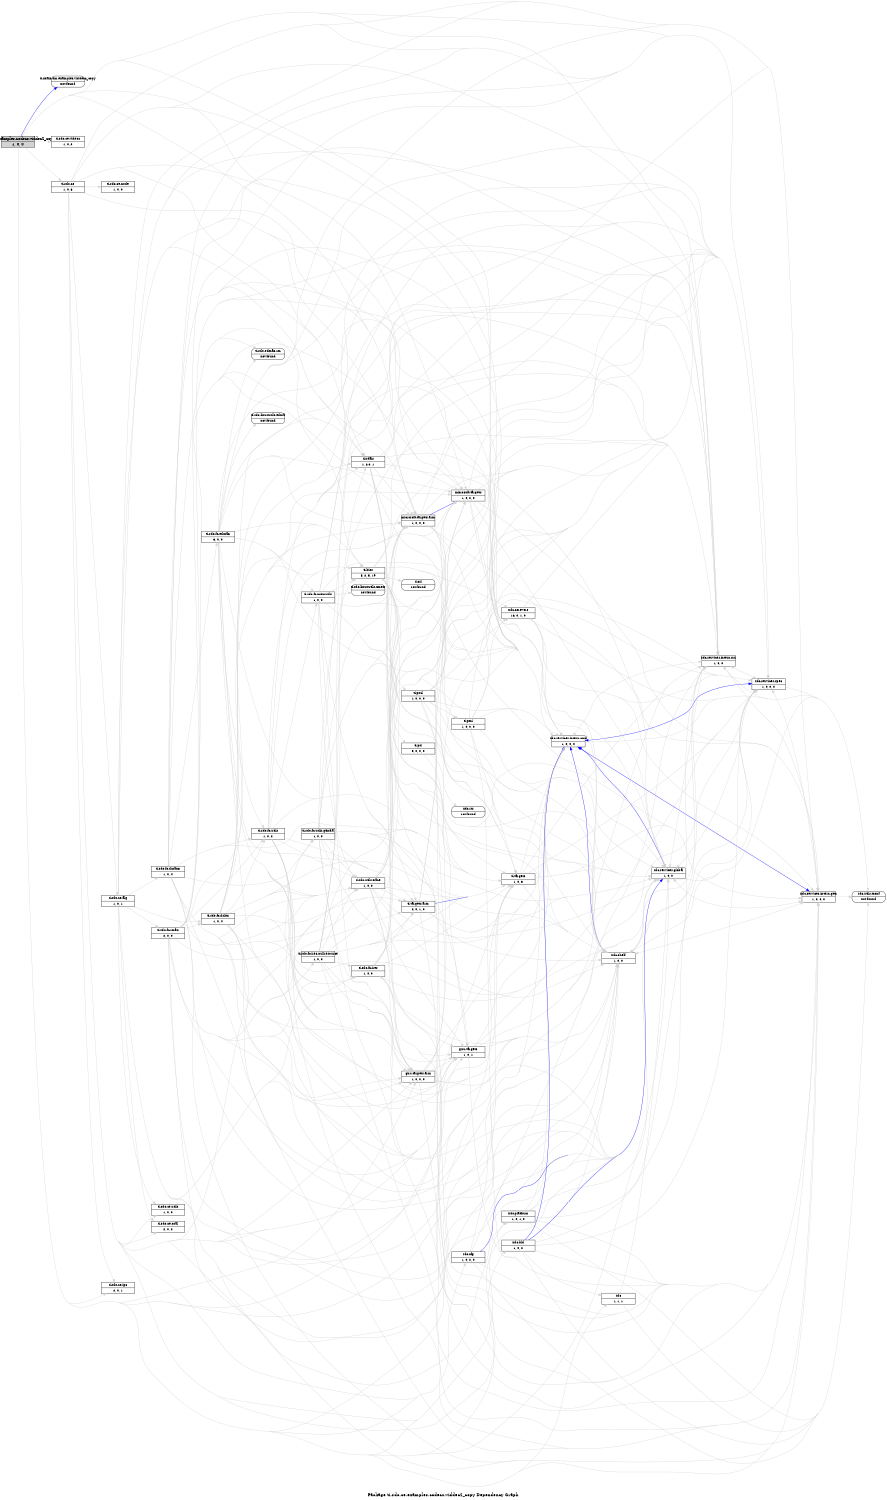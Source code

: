 digraph dependencies {
    label="\nPackage ti.sdo.ce.examples.codecs.viddec2_copy Dependency Graph";
    size="7.5,10";
    rankdir=LR;
    ranksep=".75";
    concentrate="true";
    node [fixedsize=true, width=1.5, style=filled, color=black];
    node [font=Helvetica, fontsize=12, fillcolor=lightgrey];
    ti_sdo_ce_examples_codecs_viddec2_copy [shape=record,label="ti.sdo.ce.examples.codecs.viddec2_copy|1, 0, 0", URL="package.rel.xml"];
    node [fontsize=10, fillcolor=white];

    edge [style=solid, color=blue]
    ti_xdais_dm_examples_viddec2_copy [shape=record,label="ti.xdais.dm.examples.viddec2_copy|not found"style=rounded, ];
    ti_sdo_ce_examples_codecs_viddec2_copy -> ti_xdais_dm_examples_viddec2_copy;

    edge [style=solid, color=lightgrey]
    gnu_targets [shape=record,label="gnu.targets|1, 0, 1", URL="../../../../../../../../../../../../../rtree/install/trees/products/xdcprod/xdcprod-l18/product/Linux/xdctools_3_16_00_18/packages/gnu/targets/package/package.rel.svg"];
    ti_sdo_ce_examples_codecs_viddec2_copy -> gnu_targets;
    xdc_cfg [shape=record,label="xdc.cfg|1, 0, 2, 0", URL="../../../../../../../../../../../../../rtree/install/trees/products/xdcprod/xdcprod-l18/product/Linux/xdctools_3_16_00_18/packages/xdc/cfg/package/package.rel.svg"];
    ti_sdo_ce_examples_codecs_viddec2_copy -> xdc_cfg;
    xdc_services_intern_cmd [shape=record,label="xdc.services.intern.cmd|1, 0, 0, 0", URL="../../../../../../../../../../../../../rtree/install/trees/products/xdcprod/xdcprod-l18/product/Linux/xdctools_3_16_00_18/packages/xdc/services/intern/cmd/package/package.rel.svg"];
    ti_sdo_ce_examples_codecs_viddec2_copy -> xdc_services_intern_cmd;
    ti_sdo_ce [shape=record,label="ti.sdo.ce|1, 0, 6", URL="../../../../package/package.rel.svg"];
    ti_sdo_ce_examples_codecs_viddec2_copy -> ti_sdo_ce;
    ti_targets [shape=record,label="ti.targets|1, 0, 3", URL="../../../../../../../../../../../../../rtree/install/trees/products/xdcprod/xdcprod-l18/product/Linux/xdctools_3_16_00_18/packages/ti/targets/package/package.rel.svg"];
    ti_sdo_ce_examples_codecs_viddec2_copy -> ti_targets;
    ti_sdo_ce_video2 [shape=record,label="ti.sdo.ce.video2|1, 0, 2", URL="../../../../video2/package/package.rel.svg"];
    ti_sdo_ce_examples_codecs_viddec2_copy -> ti_sdo_ce_video2;
    xdc_shelf [shape=record,label="xdc.shelf|1, 0, 0", URL="../../../../../../../../../../../../../rtree/install/trees/products/xdcprod/xdcprod-l18/product/Linux/xdctools_3_16_00_18/packages/xdc/shelf/package/package.rel.svg"];
    ti_sdo_ce_examples_codecs_viddec2_copy -> xdc_shelf;
    xdc_services_global [shape=record,label="xdc.services.global|1, 0, 0", URL="../../../../../../../../../../../../../rtree/install/trees/products/xdcprod/xdcprod-l18/product/Linux/xdctools_3_16_00_18/packages/xdc/services/global/package/package.rel.svg"];
    ti_sdo_ce_examples_codecs_viddec2_copy -> xdc_services_global;
    gnu_targets_arm [shape=record,label="gnu.targets.arm|1, 0, 0, 0", URL="../../../../../../../../../../../../../rtree/install/trees/products/xdcprod/xdcprod-l18/product/Linux/xdctools_3_16_00_18/packages/gnu/targets/arm/package/package.rel.svg"];
    ti_sdo_ce_examples_codecs_viddec2_copy -> gnu_targets_arm;
    xdc_services_intern_gen [shape=record,label="xdc.services.intern.gen|1, 0, 0, 0", URL="../../../../../../../../../../../../../rtree/install/trees/products/xdcprod/xdcprod-l18/product/Linux/xdctools_3_16_00_18/packages/xdc/services/intern/gen/package/package.rel.svg"];
    ti_sdo_ce_examples_codecs_viddec2_copy -> xdc_services_intern_gen;
    xdc_platform [shape=record,label="xdc.platform|1, 0, 1, 0", URL="../../../../../../../../../../../../../rtree/install/trees/products/xdcprod/xdcprod-l18/product/Linux/xdctools_3_16_00_18/packages/xdc/platform/package/package.rel.svg"];
    ti_sdo_ce_examples_codecs_viddec2_copy -> xdc_platform;
    xdc_services_spec [shape=record,label="xdc.services.spec|1, 0, 0, 0", URL="../../../../../../../../../../../../../rtree/install/trees/products/xdcprod/xdcprod-l18/product/Linux/xdctools_3_16_00_18/packages/xdc/services/spec/package/package.rel.svg"];
    ti_sdo_ce_examples_codecs_viddec2_copy -> xdc_services_spec;
    microsoft_targets [shape=record,label="microsoft.targets|1, 0, 2, 0", URL="../../../../../../../../../../../../../rtree/install/trees/products/xdcprod/xdcprod-l18/product/Linux/xdctools_3_16_00_18/packages/microsoft/targets/package/package.rel.svg"];
    ti_sdo_ce_examples_codecs_viddec2_copy -> microsoft_targets;
    ti_sdo_ce_examples_codecs_viddec2_copy -> ti_xdais_dm_examples_viddec2_copy;
    xdc_bld [shape=record,label="xdc.bld|1, 0, 2", URL="../../../../../../../../../../../../../rtree/install/trees/products/xdcprod/xdcprod-l18/product/Linux/xdctools_3_16_00_18/packages/xdc/bld/package/package.rel.svg"];
    ti_sdo_ce_examples_codecs_viddec2_copy -> xdc_bld;
    xdc_services_intern_xsr [shape=record,label="xdc.services.intern.xsr|1, 0, 0", URL="../../../../../../../../../../../../../rtree/install/trees/products/xdcprod/xdcprod-l18/product/Linux/xdctools_3_16_00_18/packages/xdc/services/intern/xsr/package/package.rel.svg"];
    ti_sdo_ce_examples_codecs_viddec2_copy -> xdc_services_intern_xsr;
    ti_sdo_ce_ipc [shape=record,label="ti.sdo.ce.ipc|2, 0, 1", URL="../../../../ipc/package/package.rel.svg"];
    ti_sdo_ce_examples_codecs_viddec2_copy -> ti_sdo_ce_ipc;
    xdc [shape=record,label="xdc|1, 1, 1", URL="../../../../../../../../../../../../../rtree/install/trees/products/xdcprod/xdcprod-l18/product/Linux/xdctools_3_16_00_18/packages/xdc/package/package.rel.svg"];
    ti_sdo_ce_examples_codecs_viddec2_copy -> xdc;
    microsoft_targets_arm [shape=record,label="microsoft.targets.arm|1, 0, 0, 0", URL="../../../../../../../../../../../../../rtree/install/trees/products/xdcprod/xdcprod-l18/product/Linux/xdctools_3_16_00_18/packages/microsoft/targets/arm/package/package.rel.svg"];
    ti_sdo_ce_examples_codecs_viddec2_copy -> microsoft_targets_arm;

    edge [style=solid, color=blue]
    microsoft_targets_arm -> microsoft_targets;

    edge [style=solid, color=lightgrey]
    microsoft_targets_arm -> xdc_services_spec;
    microsoft_targets_arm -> xdc_services_global;
    microsoft_targets_arm -> microsoft_targets;
    microsoft_targets_arm -> xdc_services_intern_cmd;
    microsoft_targets_arm -> xdc_services_intern_xsr;
    microsoft_targets_arm -> xdc_shelf;
    microsoft_targets_arm -> xdc_services_intern_gen;

    edge [style=solid, color=blue]

    edge [style=solid, color=lightgrey]
    xdc_utils_tconf [shape=record,label="xdc.utils.tconf|not found"style=rounded, ];
    xdc -> xdc_utils_tconf;
    xdc -> xdc_services_global;

    edge [style=solid, color=blue]

    edge [style=solid, color=lightgrey]

    edge [style=solid, color=blue]

    edge [style=solid, color=lightgrey]

    edge [style=solid, color=blue]
    xdc_services_intern_xsr -> xdc_services_global;

    edge [style=solid, color=lightgrey]
    xdc_services_intern_xsr -> xdc_utils_tconf;
    xdc_services_intern_xsr -> xdc_services_intern_cmd;
    xdc_services_intern_xsr -> xdc_services_spec;
    xdc_services_intern_xsr -> xdc_services_global;
    xdc_services_intern_xsr -> xdc_services_intern_gen;
    xdc_services_intern_xsr -> xdc_shelf;

    edge [style=solid, color=blue]
    xdc_bld -> xdc_services_global;
    xdc_bld -> xdc_services_intern_cmd;

    edge [style=solid, color=lightgrey]
    xdc_bld -> xdc_utils_tconf;
    xdc_bld -> xdc_services_intern_cmd;
    xdc_bld -> xdc_services_intern_xsr;
    xdc_bld -> xdc_services_spec;
    xdc_bld -> xdc_services_global;
    xdc_bld -> xdc_services_intern_gen;
    xdc_bld -> xdc;
    xdc_bld -> xdc_shelf;

    edge [style=solid, color=blue]

    edge [style=solid, color=lightgrey]
    microsoft_targets -> xdc_services_spec;
    microsoft_targets -> xdc_services_global;
    microsoft_targets -> xdc_services_intern_cmd;
    microsoft_targets -> xdc_services_intern_xsr;
    microsoft_targets -> xdc_shelf;
    microsoft_targets -> xdc_services_intern_gen;

    edge [style=solid, color=blue]
    xdc_services_spec -> xdc_shelf;

    edge [style=solid, color=lightgrey]
    xdc_services_spec -> xdc_utils_tconf;
    xdc_services_spec -> xdc_services_intern_cmd;
    xdc_services_spec -> xdc_services_intern_xsr;
    xdc_services_spec -> xdc_services_global;
    xdc_services_spec -> xdc_services_intern_gen;
    xdc_services_spec -> xdc_shelf;

    edge [style=solid, color=blue]

    edge [style=solid, color=lightgrey]
    xdc_platform -> xdc_utils_tconf;
    xdc_platform -> xdc_services_intern_cmd;
    xdc_platform -> xdc_services_intern_xsr;
    xdc_platform -> xdc_services_spec;
    xdc_platform -> xdc_services_global;
    xdc_platform -> xdc_services_intern_gen;
    xdc_platform -> xdc_shelf;

    edge [style=solid, color=blue]
    xdc_services_intern_gen -> xdc_shelf;
    xdc_services_intern_gen -> xdc_services_spec;
    xdc_services_intern_gen -> xdc_services_global;
    xdc_services_intern_gen -> xdc_services_intern_xsr;

    edge [style=solid, color=lightgrey]
    xdc_services_intern_gen -> xdc_utils_tconf;
    xdc_services_intern_gen -> xdc_services_intern_cmd;
    xdc_services_intern_gen -> xdc_services_intern_xsr;
    xdc_services_intern_gen -> xdc_services_spec;
    xdc_services_intern_gen -> xdc_services_global;
    xdc_services_intern_gen -> xdc_shelf;

    edge [style=solid, color=blue]

    edge [style=solid, color=lightgrey]
    gnu_targets_arm -> xdc_services_spec;
    gnu_targets_arm -> xdc_services_global;
    gnu_targets_arm -> xdc_services_intern_cmd;
    gnu_targets_arm -> xdc_services_intern_xsr;
    gnu_targets_arm -> xdc_shelf;
    gnu_targets_arm -> xdc_services_intern_gen;
    gnu_targets_arm -> gnu_targets;

    edge [style=solid, color=blue]

    edge [style=solid, color=lightgrey]
    xdc_services_global -> xdc_utils_tconf;
    xdc_services_global -> xdc_services_intern_cmd;
    xdc_services_global -> xdc_services_intern_xsr;
    xdc_services_global -> xdc_services_spec;
    xdc_services_global -> xdc_services_intern_gen;
    xdc_services_global -> xdc_shelf;

    edge [style=solid, color=blue]

    edge [style=solid, color=lightgrey]
    xdc_shelf -> xdc_utils_tconf;
    xdc_shelf -> xdc_services_intern_cmd;
    xdc_shelf -> xdc_services_intern_xsr;
    xdc_shelf -> xdc_services_spec;
    xdc_shelf -> xdc_services_global;
    xdc_shelf -> xdc_services_intern_gen;

    edge [style=solid, color=blue]

    edge [style=solid, color=lightgrey]

    edge [style=solid, color=blue]

    edge [style=solid, color=lightgrey]
    ti_targets -> xdc_services_spec;
    ti_targets -> xdc_services_global;
    ti_targets -> xdc_services_intern_cmd;
    ti_targets -> xdc_services_intern_xsr;
    ti_targets -> xdc_shelf;
    ti_targets -> xdc_services_intern_gen;

    edge [style=solid, color=blue]

    edge [style=solid, color=lightgrey]
    ti_sdo_ce -> gnu_targets;
    ti_sdo_ce_alg [shape=record,label="ti.sdo.ce.alg|1, 0, 1", URL="../../../../alg/package/package.rel.svg"];
    ti_sdo_ce -> ti_sdo_ce_alg;
    ti_sdo_ce -> xdc_cfg;
    ti_sdo_ce -> xdc_services_intern_cmd;
    ti_sdo_ce_utils [shape=record,label="ti.sdo.ce.utils|1, 0, 0", URL="../../../../utils/package/package.rel.svg"];
    ti_sdo_ce -> ti_sdo_ce_utils;
    ti_sdo_ce -> ti_targets;
    ti_xdais [shape=record,label="ti.xdais|1, 2.0, 1", URL="../../../../../../../../../../../../../wtree/library/trees/dais/dais-t03/exports/xdais_6_26_01_03/packages/ti/xdais/package/package.rel.svg"];
    ti_sdo_ce -> ti_xdais;
    ti_sdo_ce_node [shape=record,label="ti.sdo.ce.node|1, 0, 0", URL="../../../../node/package/package.rel.svg"];
    ti_sdo_ce -> ti_sdo_ce_node;
    ti_sdo_ce -> xdc_shelf;
    ti_sdo_ce_osal [shape=record,label="ti.sdo.ce.osal|2, 0, 2", URL="../../../../osal/package/package.rel.svg"];
    ti_sdo_ce -> ti_sdo_ce_osal;
    ti_sdo_ce -> xdc_services_global;
    ti_sdo_ce -> gnu_targets_arm;
    ti_sdo_utils_trace [shape=record,label="ti.sdo.utils.trace|1, 0, 0", URL="../../../../../../../../../../fc/fc-p01/exports/framework_components_2_26_00_01/packages/ti/sdo/utils/trace/package/package.rel.svg"];
    ti_sdo_ce -> ti_sdo_utils_trace;
    ti_sdo_ce -> xdc_services_intern_gen;
    ti_sdo_ce -> xdc_platform;
    ti_sdo_ce -> xdc_services_spec;
    ti_sdo_ce -> microsoft_targets;
    ti_sdo_ce -> xdc_services_intern_xsr;
    ti_sdo_ce -> microsoft_targets_arm;
    ti_sdo_ce -> ti_sdo_ce_ipc;

    edge [style=solid, color=blue]

    edge [style=solid, color=lightgrey]
    ti_sdo_utils_trace -> gnu_targets;
    ti_sdo_utils_trace -> xdc_services_intern_cmd;
    ti_sdo_utils_trace -> ti_targets;
    ti_sdo_utils_trace -> xdc_shelf;
    ti_sdo_utils_trace -> xdc_services_global;
    ti_targets_arm [shape=record,label="ti.targets.arm|2, 0, 1, 0", URL="../../../../../../../../../../../../../rtree/install/trees/products/xdcprod/xdcprod-l18/product/Linux/xdctools_3_16_00_18/packages/ti/targets/arm/package/package.rel.svg"];
    ti_sdo_utils_trace -> ti_targets_arm;
    ti_sdo_utils_trace -> gnu_targets_arm;
    ti_sdo_utils_trace -> xdc_services_intern_gen;
    ti_sdo_utils_trace -> xdc_services_spec;
    ti_sdo_utils_trace -> microsoft_targets;
    ti_sdo_utils_trace -> xdc_services_intern_xsr;
    ti_sdo_utils_trace -> microsoft_targets_arm;

    edge [style=solid, color=blue]
    ti_targets_arm -> ti_targets;

    edge [style=solid, color=lightgrey]
    ti_targets_arm -> xdc_services_spec;
    ti_targets_arm -> xdc_services_global;
    ti_targets_arm -> xdc_services_intern_cmd;
    ti_targets_arm -> xdc_services_intern_xsr;
    ti_targets_arm -> ti_targets;
    ti_targets_arm -> xdc_shelf;
    ti_targets_arm -> xdc_services_intern_gen;

    edge [style=solid, color=blue]

    edge [style=solid, color=lightgrey]

    edge [style=solid, color=blue]

    edge [style=solid, color=lightgrey]

    edge [style=solid, color=blue]

    edge [style=solid, color=lightgrey]
    ti_xdais -> xdc_services_spec;
    ti_xdais -> microsoft_targets;
    ti_xdais -> microsoft_targets_arm;
    ti_xdais -> gnu_targets;
    ti_xdais -> xdc_services_global;
    ti_xdais -> gnu_targets_arm;
    ti_xdais -> xdc_shelf;
    ti_xdais -> ti_targets;
    ti_xdais -> xdc_services_intern_cmd;
    ti_xdais -> xdc_services_intern_xsr;
    ti_xdais -> xdc_services_intern_gen;

    edge [style=solid, color=blue]

    edge [style=solid, color=lightgrey]

    edge [style=solid, color=blue]

    edge [style=solid, color=lightgrey]
    ti_sdo_ce_alg -> gnu_targets;
    ti_sdo_ce_alg -> xdc_services_intern_cmd;
    ti_sdo_ce_alg -> ti_sdo_ce_utils;
    ti_sdo_ce_alg -> ti_targets;
    ti_sdo_ce_alg -> ti_xdais;
    ti_sdo_ce_alg -> xdc_shelf;
    ti_sdo_ce_alg -> ti_sdo_ce_osal;
    ti_sdo_ce_alg -> xdc_services_global;
    ti_sdo_ce_alg -> gnu_targets_arm;
    ti_sdo_ce_alg -> ti_sdo_utils_trace;
    ti_sdo_fc_ires [shape=record,label="ti.sdo.fc.ires|1, 0, 0", URL="../../../../../../../../../../fc/fc-p01/exports/framework_components_2_26_00_01/packages/ti/sdo/fc/ires/package/package.rel.svg"];
    ti_sdo_ce_alg -> ti_sdo_fc_ires;
    ti_sdo_ce_alg -> xdc_services_intern_gen;
    ti_sdo_fc_rman [shape=record,label="ti.sdo.fc.rman|2, 0, 0", URL="../../../../../../../../../../fc/fc-p01/exports/framework_components_2_26_00_01/packages/ti/sdo/fc/rman/package/package.rel.svg"];
    ti_sdo_ce_alg -> ti_sdo_fc_rman;
    ti_sdo_fc_dskt2 [shape=record,label="ti.sdo.fc.dskt2|1, 0, 4", URL="../../../../../../../../../../fc/fc-p01/exports/framework_components_2_26_00_01/packages/ti/sdo/fc/dskt2/package/package.rel.svg"];
    ti_sdo_ce_alg -> ti_sdo_fc_dskt2;
    ti_sdo_ce_alg -> xdc_services_spec;
    ti_sdo_ce_alg -> microsoft_targets;
    ti_sdo_fc_dman3 [shape=record,label="ti.sdo.fc.dman3|1, 0, 4", URL="../../../../../../../../../../fc/fc-p01/exports/framework_components_2_26_00_01/packages/ti/sdo/fc/dman3/package/package.rel.svg"];
    ti_sdo_ce_alg -> ti_sdo_fc_dman3;
    ti_sdo_ce_alg -> xdc_services_intern_xsr;
    ti_sdo_ce_alg -> microsoft_targets_arm;

    edge [style=solid, color=blue]

    edge [style=solid, color=lightgrey]
    ti_sdo_fc_dman3 -> gnu_targets;
    ti_sdo_fc_dman3 -> ti_sdo_fc_ires;
    ti_sdo_fc_edma3 [shape=record,label="ti.sdo.fc.edma3|3, 0, 0", URL="../../../../../../../../../../fc/fc-p01/exports/framework_components_2_26_00_01/packages/ti/sdo/fc/edma3/package/package.rel.svg"];
    ti_sdo_fc_dman3 -> ti_sdo_fc_edma3;
    ti_sdo_fc_dman3 -> xdc_services_intern_cmd;
    ti_sdo_fc_dman3 -> ti_targets;
    ti_sdo_fc_dman3 -> xdc_shelf;
    ti_sdo_fc_dman3 -> xdc_services_global;
    ti_sdo_fc_dman3 -> ti_targets_arm;
    ti_sdo_fc_dman3 -> gnu_targets_arm;
    ti_sdo_fc_utils [shape=record,label="ti.sdo.fc.utils|1, 0, 2", URL="../../../../../../../../../../fc/fc-p01/exports/framework_components_2_26_00_01/packages/ti/sdo/fc/utils/package/package.rel.svg"];
    ti_sdo_fc_dman3 -> ti_sdo_fc_utils;
    ti_bios [shape=record,label="ti.bios|5, 2, 5, 19", URL="../../../../../../../../../../../../../vtree/library/trees/sabios/sabios-m06/product/ccsv4/Linux/bios_5_41_00_06/packages/ti/bios/package/package.rel.svg"];
    ti_sdo_fc_dman3 -> ti_bios;
    ti_sdo_edma3_rm [shape=record,label="ti.sdo.edma3.rm|not found"style=rounded, ];
    ti_sdo_fc_dman3 -> ti_sdo_edma3_rm;
    ti_sdo_fc_dman3 -> xdc_services_intern_gen;
    ti_sdo_fc_dman3 -> ti_sdo_utils_trace;
    ti_sdo_fc_dman3 -> xdc_services_spec;
    ti_sdo_fc_dman3 -> microsoft_targets;
    ti_sdo_fc_dman3 -> ti_xdais;
    ti_sdo_fc_utils_gtinfra [shape=record,label="ti.sdo.fc.utils.gtinfra|1, 0, 0", URL="../../../../../../../../../../fc/fc-p01/exports/framework_components_2_26_00_01/packages/ti/sdo/fc/utils/gtinfra/package/package.rel.svg"];
    ti_sdo_fc_dman3 -> ti_sdo_fc_utils_gtinfra;
    ti_sdo_fc_dman3 -> xdc_services_intern_xsr;
    ti_sdo_fc_dman3 -> microsoft_targets_arm;

    edge [style=solid, color=blue]

    edge [style=solid, color=lightgrey]
    ti_sdo_fc_utils_gtinfra -> gnu_targets;
    ti_sdo_fc_utils_gtinfra -> xdc_services_intern_cmd;
    ti_sdo_fc_utils_gtinfra -> ti_targets;
    ti_sdo_fc_utils_gtinfra -> xdc_shelf;
    ti_sdo_fc_utils_gtinfra -> xdc_services_global;
    ti_sdo_fc_utils_gtinfra -> ti_targets_arm;
    ti_sdo_fc_utils_gtinfra -> gnu_targets_arm;
    ti_sdo_fc_utils_gtinfra -> ti_bios;
    ti_sdo_fc_utils_gtinfra -> xdc_services_intern_gen;
    ti_sdo_fc_utils_gtinfra -> ti_sdo_utils_trace;
    ti_sdo_fc_utils_gtinfra -> xdc_services_spec;
    ti_sdo_fc_utils_gtinfra -> microsoft_targets;
    ti_sdo_fc_utils_gtinfra -> xdc_services_intern_xsr;
    ti_sdo_fc_utils_gtinfra -> microsoft_targets_arm;

    edge [style=solid, color=blue]

    edge [style=solid, color=lightgrey]

    edge [style=solid, color=blue]

    edge [style=solid, color=lightgrey]
    ti_bios -> xdc_services_intern_gen;
    ti_pscl [shape=record,label="ti.pscl|1, 0, 0, 0", URL="../../../../../../../../../../../../../vtree/library/trees/sabios/sabios-m06/product/ccsv4/Linux/bios_5_41_00_06/packages/ti/pscl/package/package.rel.svg"];
    ti_bios -> ti_pscl;
    ti_pmi [shape=record,label="ti.pmi|1, 0, 0, 0", URL="../../../../../../../../../../../../../vtree/library/trees/sabios/sabios-m06/product/ccsv4/Linux/bios_5_41_00_06/packages/ti/pmi/package/package.rel.svg"];
    ti_bios -> ti_pmi;
    ti_bios -> xdc_shelf;
    ti_bios -> xdc_services_intern_xsr;
    ti_bios -> xdc_services_spec;
    ti_bios -> ti_targets;
    ti_bios -> xdc_services_intern_cmd;
    ti_bios -> xdc_services_global;
    ti_csl [shape=record,label="ti.csl|not found"style=rounded, ];
    ti_bios -> ti_csl;
    xdc_corevers [shape=record,label="xdc.corevers|16, 0, 1, 0", URL="../../../../../../../../../../../../../rtree/install/trees/products/xdcprod/xdcprod-l18/product/Linux/xdctools_3_16_00_18/packages/xdc/corevers/package/package.rel.svg"];
    ti_bios -> xdc_corevers;
    ti_psl [shape=record,label="ti.psl|5, 0, 0, 0", URL="../../../../../../../../../../../../../vtree/library/trees/sabios/sabios-m06/product/ccsv4/Linux/bios_5_41_00_06/packages/ti/psl/package/package.rel.svg"];
    ti_bios -> ti_psl;

    edge [style=solid, color=blue]

    edge [style=solid, color=lightgrey]
    ti_psl -> ti_targets;
    xdc_rts [shape=record,label="xdc.rts|not found"style=rounded, ];
    ti_psl -> xdc_rts;

    edge [style=solid, color=blue]

    edge [style=solid, color=lightgrey]

    edge [style=solid, color=blue]

    edge [style=solid, color=lightgrey]
    xdc_corevers -> xdc_utils_tconf;
    xdc_corevers -> xdc_services_intern_cmd;
    xdc_corevers -> xdc_services_intern_xsr;
    xdc_corevers -> xdc_services_spec;
    xdc_corevers -> xdc_services_global;
    xdc_corevers -> xdc_services_intern_gen;
    xdc_corevers -> xdc_shelf;

    edge [style=solid, color=blue]

    edge [style=solid, color=lightgrey]

    edge [style=solid, color=blue]

    edge [style=solid, color=lightgrey]
    ti_pmi -> xdc_corevers;
    ti_pmi -> ti_targets;
    ti_pmi -> xdc_services_spec;
    ti_pmi -> xdc_services_intern_cmd;
    ti_pmi -> xdc_services_intern_xsr;
    ti_pmi -> xdc_services_intern_gen;
    ti_pmi -> xdc_shelf;
    ti_pmi -> xdc_services_global;

    edge [style=solid, color=blue]

    edge [style=solid, color=lightgrey]
    ti_pscl -> xdc_corevers;
    ti_pscl -> ti_targets;
    ti_pscl -> xdc_services_spec;
    ti_pscl -> xdc_services_intern_cmd;
    ti_pscl -> xdc_services_intern_xsr;
    ti_pscl -> xdc_services_intern_gen;
    ti_pscl -> xdc_shelf;
    ti_pscl -> ti_pmi;
    ti_pscl -> xdc_services_global;

    edge [style=solid, color=blue]

    edge [style=solid, color=lightgrey]
    ti_sdo_fc_utils -> gnu_targets;
    ti_sdo_fc_utils -> xdc_services_intern_cmd;
    ti_sdo_fc_utils -> ti_targets;
    ti_sdo_fc_memutils [shape=record,label="ti.sdo.fc.memutils|1, 0, 0", URL="../../../../../../../../../../fc/fc-p01/exports/framework_components_2_26_00_01/packages/ti/sdo/fc/memutils/package/package.rel.svg"];
    ti_sdo_fc_utils -> ti_sdo_fc_memutils;
    ti_sdo_fc_utils -> xdc_shelf;
    ti_sdo_fc_utils -> xdc_services_global;
    ti_sdo_fc_utils -> ti_targets_arm;
    ti_sdo_fc_utils -> gnu_targets_arm;
    ti_sdo_fc_utils -> ti_bios;
    ti_sdo_fc_utils -> xdc_services_intern_gen;
    ti_sdo_fc_utils -> ti_sdo_utils_trace;
    ti_sdo_fc_utils -> xdc_services_spec;
    ti_sdo_fc_utils -> microsoft_targets;
    ti_sdo_fc_utils -> ti_xdais;
    ti_sdo_fc_utils -> xdc_services_intern_xsr;
    ti_sdo_fc_utils -> microsoft_targets_arm;

    edge [style=solid, color=blue]

    edge [style=solid, color=lightgrey]
    ti_sdo_fc_memutils -> gnu_targets;
    ti_sdo_fc_memutils -> xdc_services_intern_cmd;
    ti_sdo_fc_memutils -> ti_targets;
    ti_sdo_fc_memutils -> xdc_shelf;
    ti_sdo_fc_memutils -> xdc_services_global;
    ti_sdo_fc_memutils -> ti_targets_arm;
    ti_sdo_fc_memutils -> gnu_targets_arm;
    ti_sdo_fc_memutils -> ti_bios;
    ti_sdo_fc_memutils -> xdc_services_intern_gen;
    ti_sdo_fc_memutils -> ti_sdo_utils_trace;
    ti_sdo_fc_memutils -> xdc_services_spec;
    ti_sdo_fc_memutils -> microsoft_targets;
    ti_sdo_linuxutils_cmem [shape=record,label="ti.sdo.linuxutils.cmem|not found"style=rounded, ];
    ti_sdo_fc_memutils -> ti_sdo_linuxutils_cmem;
    ti_sdo_fc_memutils -> xdc_services_intern_xsr;
    ti_sdo_fc_memutils -> microsoft_targets_arm;

    edge [style=solid, color=blue]

    edge [style=solid, color=lightgrey]

    edge [style=solid, color=blue]

    edge [style=solid, color=lightgrey]
    ti_sdo_fc_edma3 -> gnu_targets;
    ti_sdo_fc_edma3 -> ti_sdo_fc_ires;
    ti_sdo_fc_edma3 -> xdc_services_intern_cmd;
    ti_sdo_fc_edma3 -> ti_targets;
    ti_sdo_fc_edma3 -> ti_sdo_fc_memutils;
    ti_sdo_fc_edma3 -> xdc_shelf;
    ti_sdo_fc_edma3 -> xdc_services_global;
    ti_sdo_fc_edma3 -> ti_targets_arm;
    ti_sdo_fc_edma3 -> gnu_targets_arm;
    ti_sdo_fc_edma3 -> ti_sdo_fc_utils;
    ti_sdo_fc_edma3 -> ti_bios;
    ti_sdo_fc_edma3 -> ti_sdo_edma3_rm;
    ti_sdo_fc_edma3 -> xdc_services_intern_gen;
    ti_sdo_fc_edma3 -> ti_sdo_utils_trace;
    ti_sdo_linuxutils_edma [shape=record,label="ti.sdo.linuxutils.edma|not found"style=rounded, ];
    ti_sdo_fc_edma3 -> ti_sdo_linuxutils_edma;
    ti_sdo_fc_edma3 -> xdc_services_spec;
    ti_sdo_fc_edma3 -> ti_xdais;
    ti_sdo_fc_edma3 -> microsoft_targets;
    ti_sdo_fc_edma3 -> xdc_services_intern_xsr;
    ti_sdo_fc_edma3 -> microsoft_targets_arm;

    edge [style=solid, color=blue]

    edge [style=solid, color=lightgrey]

    edge [style=solid, color=blue]

    edge [style=solid, color=lightgrey]
    ti_sdo_fc_dskt2 -> gnu_targets;
    ti_sdo_fc_dskt2 -> xdc_services_intern_cmd;
    ti_sdo_fc_dskt2 -> ti_targets;
    ti_sdo_fc_dskt2 -> xdc_shelf;
    ti_sdo_fc_dskt2 -> xdc_services_global;
    ti_sdo_fc_dskt2 -> ti_targets_arm;
    ti_sdo_fc_dskt2 -> gnu_targets_arm;
    ti_sdo_fc_dskt2 -> ti_sdo_fc_utils;
    ti_sdo_fc_dskt2 -> ti_bios;
    ti_sdo_fc_dskt2 -> xdc_services_intern_gen;
    ti_sdo_fc_dskt2 -> ti_sdo_utils_trace;
    ti_sdo_fc_dskt2 -> xdc_services_spec;
    ti_sdo_fc_dskt2 -> ti_xdais;
    ti_sdo_fc_dskt2 -> microsoft_targets;
    ti_sdo_fc_dskt2 -> ti_sdo_fc_utils_gtinfra;
    ti_sdo_fc_dskt2 -> xdc_services_intern_xsr;
    ti_sdo_fc_dskt2 -> microsoft_targets_arm;

    edge [style=solid, color=blue]

    edge [style=solid, color=lightgrey]
    ti_sdo_fc_rman -> gnu_targets;
    ti_sdo_fc_rman -> ti_sdo_fc_ires;
    ti_sdo_fc_ires_nullresource [shape=record,label="ti.sdo.fc.ires.nullresource|1, 0, 0", URL="../../../../../../../../../../fc/fc-p01/exports/framework_components_2_26_00_01/packages/ti/sdo/fc/ires/nullresource/package/package.rel.svg"];
    ti_sdo_fc_rman -> ti_sdo_fc_ires_nullresource;
    ti_sdo_fc_rman -> ti_sdo_fc_dskt2;
    ti_sdo_fc_rman -> xdc_services_intern_cmd;
    ti_sdo_fc_rman -> ti_targets;
    ti_sdo_fc_rman -> xdc_shelf;
    ti_sdo_fc_rman -> xdc_services_global;
    ti_sdo_fc_rman -> ti_targets_arm;
    ti_sdo_fc_rman -> gnu_targets_arm;
    ti_sdo_fc_rman -> ti_sdo_fc_utils;
    ti_sdo_fc_rman -> ti_bios;
    ti_sdo_fc_rman -> xdc_services_intern_gen;
    ti_sdo_fc_rman -> ti_sdo_utils_trace;
    ti_sdo_fc_rman -> xdc_services_spec;
    ti_sdo_fc_rman -> ti_xdais;
    ti_sdo_fc_rman -> microsoft_targets;
    ti_sdo_fc_rman -> xdc_services_intern_xsr;
    ti_sdo_fc_rman -> microsoft_targets_arm;

    edge [style=solid, color=blue]

    edge [style=solid, color=lightgrey]
    ti_sdo_fc_ires_nullresource -> gnu_targets;
    ti_sdo_fc_ires_nullresource -> ti_sdo_fc_ires;
    ti_sdo_fc_ires_nullresource -> xdc_services_intern_cmd;
    ti_sdo_fc_ires_nullresource -> ti_targets;
    ti_sdo_fc_ires_nullresource -> xdc_shelf;
    ti_sdo_fc_ires_nullresource -> xdc_services_global;
    ti_sdo_fc_ires_nullresource -> ti_targets_arm;
    ti_sdo_fc_ires_nullresource -> gnu_targets_arm;
    ti_sdo_fc_ires_nullresource -> xdc_services_intern_gen;
    ti_sdo_fc_ires_nullresource -> ti_sdo_utils_trace;
    ti_sdo_fc_ires_nullresource -> xdc_services_spec;
    ti_sdo_fc_ires_nullresource -> ti_xdais;
    ti_sdo_fc_ires_nullresource -> microsoft_targets;
    ti_sdo_fc_ires_nullresource -> xdc_services_intern_xsr;
    ti_sdo_fc_ires_nullresource -> microsoft_targets_arm;

    edge [style=solid, color=blue]

    edge [style=solid, color=lightgrey]
    ti_sdo_fc_ires -> ti_targets_arm;
    ti_sdo_fc_ires -> xdc_services_spec;
    ti_sdo_fc_ires -> microsoft_targets;
    ti_sdo_fc_ires -> microsoft_targets_arm;
    ti_sdo_fc_ires -> gnu_targets;
    ti_sdo_fc_ires -> xdc_services_global;
    ti_sdo_fc_ires -> gnu_targets_arm;
    ti_sdo_fc_ires -> xdc_shelf;
    ti_sdo_fc_ires -> ti_targets;
    ti_sdo_fc_ires -> xdc_services_intern_cmd;
    ti_sdo_fc_ires -> xdc_services_intern_xsr;
    ti_sdo_fc_ires -> xdc_services_intern_gen;

    edge [style=solid, color=blue]
    xdc_services_intern_cmd -> xdc_shelf;
    xdc_services_intern_cmd -> xdc_services_spec;
    xdc_services_intern_cmd -> xdc_services_global;
    xdc_services_intern_cmd -> xdc_services_intern_gen;

    edge [style=solid, color=lightgrey]
    xdc_services_intern_cmd -> xdc_utils_tconf;
    xdc_services_intern_cmd -> xdc_services_intern_xsr;
    xdc_services_intern_cmd -> xdc_services_spec;
    xdc_services_intern_cmd -> xdc_services_global;
    xdc_services_intern_cmd -> xdc_services_intern_gen;
    xdc_services_intern_cmd -> xdc_shelf;

    edge [style=solid, color=blue]
    xdc_cfg -> xdc_services_global;

    edge [style=solid, color=lightgrey]
    xdc_cfg -> xdc_utils_tconf;
    xdc_cfg -> xdc_platform;
    xdc_cfg -> xdc_services_intern_cmd;
    xdc_cfg -> xdc_services_intern_xsr;
    xdc_cfg -> xdc_services_spec;
    xdc_cfg -> xdc_services_global;
    xdc_cfg -> xdc_services_intern_gen;
    xdc_cfg -> xdc_shelf;

    edge [style=solid, color=blue]

    edge [style=solid, color=lightgrey]
    gnu_targets -> xdc_services_spec;
    gnu_targets -> xdc_services_global;
    gnu_targets -> xdc_services_intern_cmd;
    gnu_targets -> xdc_services_intern_xsr;
    gnu_targets -> xdc_shelf;
    gnu_targets -> xdc_services_intern_gen;

    edge [style=solid, color=blue]

    edge [style=solid, color=lightgrey]
}
